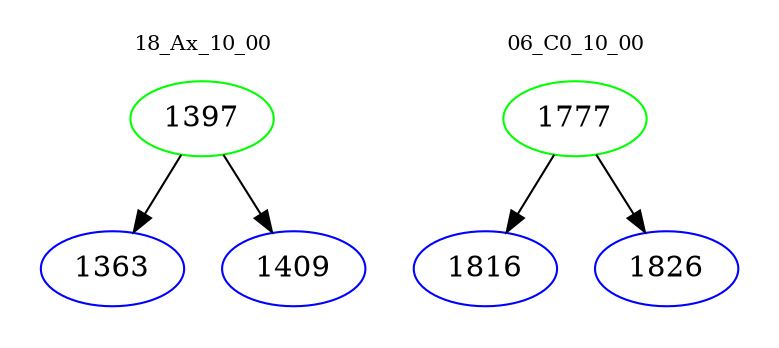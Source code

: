 digraph{
subgraph cluster_0 {
color = white
label = "18_Ax_10_00";
fontsize=10;
T0_1397 [label="1397", color="green"]
T0_1397 -> T0_1363 [color="black"]
T0_1363 [label="1363", color="blue"]
T0_1397 -> T0_1409 [color="black"]
T0_1409 [label="1409", color="blue"]
}
subgraph cluster_1 {
color = white
label = "06_C0_10_00";
fontsize=10;
T1_1777 [label="1777", color="green"]
T1_1777 -> T1_1816 [color="black"]
T1_1816 [label="1816", color="blue"]
T1_1777 -> T1_1826 [color="black"]
T1_1826 [label="1826", color="blue"]
}
}
